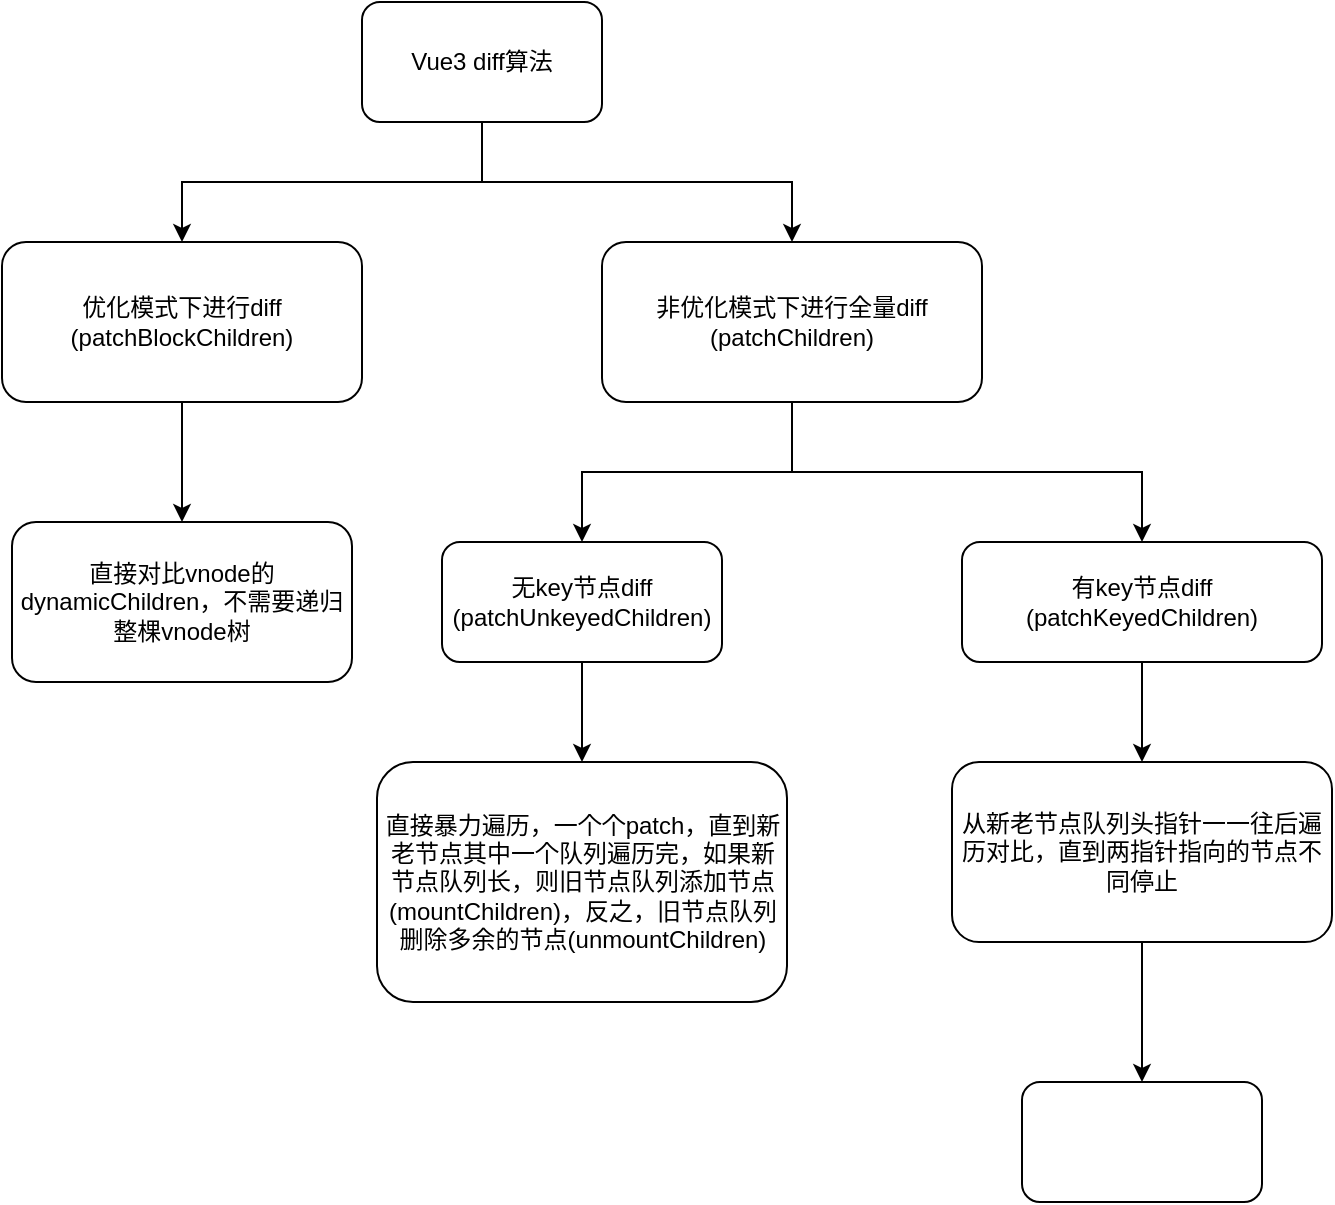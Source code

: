 <mxfile version="20.4.0" type="github">
  <diagram id="ILyPGLwqwwxRPI_2Q06Y" name="第 1 页">
    <mxGraphModel dx="1426" dy="794" grid="1" gridSize="10" guides="1" tooltips="1" connect="1" arrows="1" fold="1" page="1" pageScale="1" pageWidth="583" pageHeight="827" math="0" shadow="0">
      <root>
        <mxCell id="0" />
        <mxCell id="1" parent="0" />
        <mxCell id="0iTJBzLjwEh6FHrzZWZ4-3" style="edgeStyle=orthogonalEdgeStyle;rounded=0;orthogonalLoop=1;jettySize=auto;html=1;" edge="1" parent="1" source="0iTJBzLjwEh6FHrzZWZ4-1" target="0iTJBzLjwEh6FHrzZWZ4-2">
          <mxGeometry relative="1" as="geometry" />
        </mxCell>
        <mxCell id="0iTJBzLjwEh6FHrzZWZ4-7" style="edgeStyle=orthogonalEdgeStyle;rounded=0;orthogonalLoop=1;jettySize=auto;html=1;" edge="1" parent="1" source="0iTJBzLjwEh6FHrzZWZ4-1" target="0iTJBzLjwEh6FHrzZWZ4-6">
          <mxGeometry relative="1" as="geometry" />
        </mxCell>
        <mxCell id="0iTJBzLjwEh6FHrzZWZ4-1" value="Vue3 diff算法" style="rounded=1;whiteSpace=wrap;html=1;" vertex="1" parent="1">
          <mxGeometry x="200" y="20" width="120" height="60" as="geometry" />
        </mxCell>
        <mxCell id="0iTJBzLjwEh6FHrzZWZ4-5" style="edgeStyle=orthogonalEdgeStyle;rounded=0;orthogonalLoop=1;jettySize=auto;html=1;" edge="1" parent="1" source="0iTJBzLjwEh6FHrzZWZ4-2" target="0iTJBzLjwEh6FHrzZWZ4-4">
          <mxGeometry relative="1" as="geometry" />
        </mxCell>
        <mxCell id="0iTJBzLjwEh6FHrzZWZ4-2" value="优化模式下进行diff&lt;br&gt;(patchBlockChildren)" style="rounded=1;whiteSpace=wrap;html=1;" vertex="1" parent="1">
          <mxGeometry x="20" y="140" width="180" height="80" as="geometry" />
        </mxCell>
        <mxCell id="0iTJBzLjwEh6FHrzZWZ4-4" value="直接对比vnode的dynamicChildren，不需要递归整棵vnode树" style="rounded=1;whiteSpace=wrap;html=1;" vertex="1" parent="1">
          <mxGeometry x="25" y="280" width="170" height="80" as="geometry" />
        </mxCell>
        <mxCell id="0iTJBzLjwEh6FHrzZWZ4-11" style="edgeStyle=orthogonalEdgeStyle;rounded=0;orthogonalLoop=1;jettySize=auto;html=1;" edge="1" parent="1" source="0iTJBzLjwEh6FHrzZWZ4-6" target="0iTJBzLjwEh6FHrzZWZ4-10">
          <mxGeometry relative="1" as="geometry" />
        </mxCell>
        <mxCell id="0iTJBzLjwEh6FHrzZWZ4-13" style="edgeStyle=orthogonalEdgeStyle;rounded=0;orthogonalLoop=1;jettySize=auto;html=1;" edge="1" parent="1" source="0iTJBzLjwEh6FHrzZWZ4-6" target="0iTJBzLjwEh6FHrzZWZ4-12">
          <mxGeometry relative="1" as="geometry" />
        </mxCell>
        <mxCell id="0iTJBzLjwEh6FHrzZWZ4-6" value="非优化模式下进行全量diff&lt;br&gt;(patchChildren)" style="rounded=1;whiteSpace=wrap;html=1;" vertex="1" parent="1">
          <mxGeometry x="320" y="140" width="190" height="80" as="geometry" />
        </mxCell>
        <mxCell id="0iTJBzLjwEh6FHrzZWZ4-15" style="edgeStyle=orthogonalEdgeStyle;rounded=0;orthogonalLoop=1;jettySize=auto;html=1;" edge="1" parent="1" source="0iTJBzLjwEh6FHrzZWZ4-10" target="0iTJBzLjwEh6FHrzZWZ4-14">
          <mxGeometry relative="1" as="geometry" />
        </mxCell>
        <mxCell id="0iTJBzLjwEh6FHrzZWZ4-10" value="无key节点diff&lt;br&gt;(patchUnkeyedChildren)" style="rounded=1;whiteSpace=wrap;html=1;" vertex="1" parent="1">
          <mxGeometry x="240" y="290" width="140" height="60" as="geometry" />
        </mxCell>
        <mxCell id="0iTJBzLjwEh6FHrzZWZ4-17" style="edgeStyle=orthogonalEdgeStyle;rounded=0;orthogonalLoop=1;jettySize=auto;html=1;" edge="1" parent="1" source="0iTJBzLjwEh6FHrzZWZ4-12" target="0iTJBzLjwEh6FHrzZWZ4-16">
          <mxGeometry relative="1" as="geometry" />
        </mxCell>
        <mxCell id="0iTJBzLjwEh6FHrzZWZ4-12" value="有key节点diff&lt;br&gt;(patchKeyedChildren)" style="rounded=1;whiteSpace=wrap;html=1;" vertex="1" parent="1">
          <mxGeometry x="500" y="290" width="180" height="60" as="geometry" />
        </mxCell>
        <mxCell id="0iTJBzLjwEh6FHrzZWZ4-14" value="直接暴力遍历，一个个patch，直到新老节点其中一个队列遍历完，如果新节点队列长，则旧节点队列添加节点(mountChildren)，反之，旧节点队列删除多余的节点(unmountChildren)" style="rounded=1;whiteSpace=wrap;html=1;" vertex="1" parent="1">
          <mxGeometry x="207.5" y="400" width="205" height="120" as="geometry" />
        </mxCell>
        <mxCell id="0iTJBzLjwEh6FHrzZWZ4-19" style="edgeStyle=orthogonalEdgeStyle;rounded=0;orthogonalLoop=1;jettySize=auto;html=1;" edge="1" parent="1" source="0iTJBzLjwEh6FHrzZWZ4-16" target="0iTJBzLjwEh6FHrzZWZ4-18">
          <mxGeometry relative="1" as="geometry" />
        </mxCell>
        <mxCell id="0iTJBzLjwEh6FHrzZWZ4-16" value="从新老节点队列头指针一一往后遍历对比，直到两指针指向的节点不同停止" style="rounded=1;whiteSpace=wrap;html=1;" vertex="1" parent="1">
          <mxGeometry x="495" y="400" width="190" height="90" as="geometry" />
        </mxCell>
        <mxCell id="0iTJBzLjwEh6FHrzZWZ4-18" value="" style="rounded=1;whiteSpace=wrap;html=1;" vertex="1" parent="1">
          <mxGeometry x="530" y="560" width="120" height="60" as="geometry" />
        </mxCell>
      </root>
    </mxGraphModel>
  </diagram>
</mxfile>
